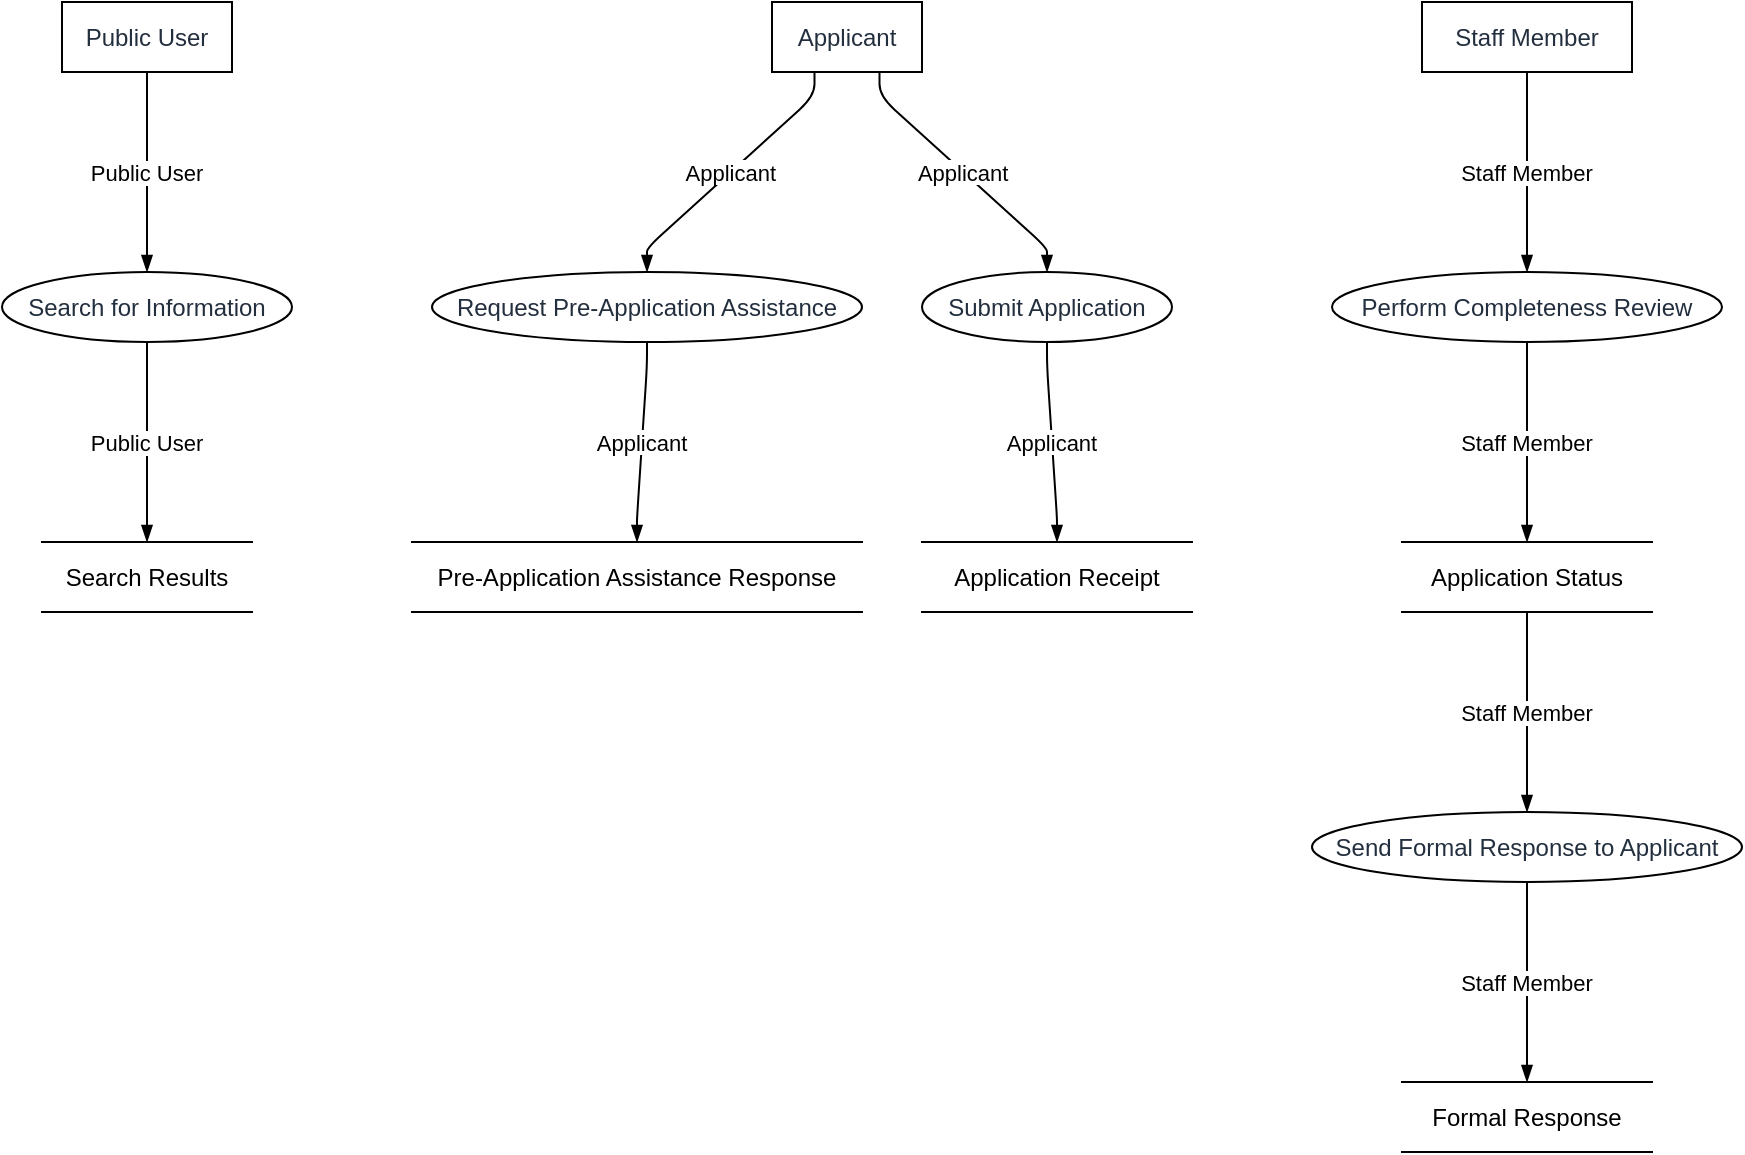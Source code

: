 <mxfile version="23.0.2" type="device">
  <diagram name="Page-1" id="LunJ-Ge0aoIlxJxTpS9c">
    <mxGraphModel dx="794" dy="511" grid="1" gridSize="10" guides="1" tooltips="1" connect="1" arrows="1" fold="1" page="1" pageScale="1" pageWidth="827" pageHeight="1169" math="0" shadow="0">
      <root>
        <mxCell id="0" />
        <mxCell id="1" parent="0" />
        <UserObject label="Public User" type="externalEntity" source="" flow="" placeholders="1" id="pTCkfOy4-pv1kZj0w1yc-1">
          <mxCell style="shape=rectangle;whiteSpace=wrap;html=1;fillColor=#ffffff;strokeColor=#000000;align=center;verticalAlign=middle;fontColor=#232F3E;" vertex="1" parent="1">
            <mxGeometry x="30" width="85" height="35" as="geometry" />
          </mxCell>
        </UserObject>
        <UserObject label="Search for Information" type="process" source="1" flow="Public User" placeholders="1" id="pTCkfOy4-pv1kZj0w1yc-2">
          <mxCell style="shape=ellipse;perimeter=ellipsePerimeter;whiteSpace=wrap;html=1;fillColor=#ffffff;strokeColor=#000000;align=center;verticalAlign=middle;fontColor=#232F3E;" vertex="1" parent="1">
            <mxGeometry y="135" width="145" height="35" as="geometry" />
          </mxCell>
        </UserObject>
        <UserObject label="Search Results" type="dataStore" source="2" flow="Public User" placeholders="1" id="pTCkfOy4-pv1kZj0w1yc-3">
          <mxCell style="html=1;dashed=0;whiteSpace=wrap;shape=partialRectangle;right=0;left=0;" vertex="1" parent="1">
            <mxGeometry x="20" y="270" width="105" height="35" as="geometry" />
          </mxCell>
        </UserObject>
        <UserObject label="Applicant" type="externalEntity" source="" flow="" placeholders="1" id="pTCkfOy4-pv1kZj0w1yc-4">
          <mxCell style="shape=rectangle;whiteSpace=wrap;html=1;fillColor=#ffffff;strokeColor=#000000;align=center;verticalAlign=middle;fontColor=#232F3E;" vertex="1" parent="1">
            <mxGeometry x="385" width="75" height="35" as="geometry" />
          </mxCell>
        </UserObject>
        <UserObject label="Request Pre-Application Assistance" type="process" source="4" flow="Applicant" placeholders="1" id="pTCkfOy4-pv1kZj0w1yc-5">
          <mxCell style="shape=ellipse;perimeter=ellipsePerimeter;whiteSpace=wrap;html=1;fillColor=#ffffff;strokeColor=#000000;align=center;verticalAlign=middle;fontColor=#232F3E;" vertex="1" parent="1">
            <mxGeometry x="215" y="135" width="215" height="35" as="geometry" />
          </mxCell>
        </UserObject>
        <UserObject label="Pre-Application Assistance Response" type="dataStore" source="5" flow="Applicant" placeholders="1" id="pTCkfOy4-pv1kZj0w1yc-6">
          <mxCell style="html=1;dashed=0;whiteSpace=wrap;shape=partialRectangle;right=0;left=0;" vertex="1" parent="1">
            <mxGeometry x="205" y="270" width="225" height="35" as="geometry" />
          </mxCell>
        </UserObject>
        <UserObject label="Submit Application" type="process" source="4" flow="Applicant" placeholders="1" id="pTCkfOy4-pv1kZj0w1yc-7">
          <mxCell style="shape=ellipse;perimeter=ellipsePerimeter;whiteSpace=wrap;html=1;fillColor=#ffffff;strokeColor=#000000;align=center;verticalAlign=middle;fontColor=#232F3E;" vertex="1" parent="1">
            <mxGeometry x="460" y="135" width="125" height="35" as="geometry" />
          </mxCell>
        </UserObject>
        <UserObject label="Application Receipt" type="dataStore" source="7" flow="Applicant" placeholders="1" id="pTCkfOy4-pv1kZj0w1yc-8">
          <mxCell style="html=1;dashed=0;whiteSpace=wrap;shape=partialRectangle;right=0;left=0;" vertex="1" parent="1">
            <mxGeometry x="460" y="270" width="135" height="35" as="geometry" />
          </mxCell>
        </UserObject>
        <UserObject label="Staff Member" type="externalEntity" source="" flow="" placeholders="1" id="pTCkfOy4-pv1kZj0w1yc-9">
          <mxCell style="shape=rectangle;whiteSpace=wrap;html=1;fillColor=#ffffff;strokeColor=#000000;align=center;verticalAlign=middle;fontColor=#232F3E;" vertex="1" parent="1">
            <mxGeometry x="710" width="105" height="35" as="geometry" />
          </mxCell>
        </UserObject>
        <UserObject label="Perform Completeness Review" type="process" source="9" flow="Staff Member" placeholders="1" id="pTCkfOy4-pv1kZj0w1yc-10">
          <mxCell style="shape=ellipse;perimeter=ellipsePerimeter;whiteSpace=wrap;html=1;fillColor=#ffffff;strokeColor=#000000;align=center;verticalAlign=middle;fontColor=#232F3E;" vertex="1" parent="1">
            <mxGeometry x="665" y="135" width="195" height="35" as="geometry" />
          </mxCell>
        </UserObject>
        <UserObject label="Application Status" type="dataStore" source="10" flow="Staff Member" placeholders="1" id="pTCkfOy4-pv1kZj0w1yc-11">
          <mxCell style="html=1;dashed=0;whiteSpace=wrap;shape=partialRectangle;right=0;left=0;" vertex="1" parent="1">
            <mxGeometry x="700" y="270" width="125" height="35" as="geometry" />
          </mxCell>
        </UserObject>
        <UserObject label="Send Formal Response to Applicant" type="process" source="11" flow="Staff Member" placeholders="1" id="pTCkfOy4-pv1kZj0w1yc-12">
          <mxCell style="shape=ellipse;perimeter=ellipsePerimeter;whiteSpace=wrap;html=1;fillColor=#ffffff;strokeColor=#000000;align=center;verticalAlign=middle;fontColor=#232F3E;" vertex="1" parent="1">
            <mxGeometry x="655" y="405" width="215" height="35" as="geometry" />
          </mxCell>
        </UserObject>
        <UserObject label="Formal Response" type="dataStore" source="12" flow="Staff Member" placeholders="1" id="pTCkfOy4-pv1kZj0w1yc-13">
          <mxCell style="html=1;dashed=0;whiteSpace=wrap;shape=partialRectangle;right=0;left=0;" vertex="1" parent="1">
            <mxGeometry x="700" y="540" width="125" height="35" as="geometry" />
          </mxCell>
        </UserObject>
        <mxCell id="pTCkfOy4-pv1kZj0w1yc-14" value="Public User" style="endArrow=blockThin;endFill=1;fontSize=11;orthogonal=1;noEdgeStyle=1;" edge="1" parent="1" source="pTCkfOy4-pv1kZj0w1yc-1" target="pTCkfOy4-pv1kZj0w1yc-2">
          <mxGeometry relative="1" as="geometry">
            <Array as="points">
              <mxPoint x="72.5" y="47" />
              <mxPoint x="72.5" y="123" />
            </Array>
          </mxGeometry>
        </mxCell>
        <mxCell id="pTCkfOy4-pv1kZj0w1yc-15" value="Public User" style="endArrow=blockThin;endFill=1;fontSize=11;orthogonal=1;noEdgeStyle=1;" edge="1" parent="1" source="pTCkfOy4-pv1kZj0w1yc-2" target="pTCkfOy4-pv1kZj0w1yc-3">
          <mxGeometry relative="1" as="geometry">
            <Array as="points">
              <mxPoint x="72.5" y="182" />
              <mxPoint x="72.5" y="258" />
            </Array>
          </mxGeometry>
        </mxCell>
        <mxCell id="pTCkfOy4-pv1kZj0w1yc-16" value="Applicant" style="endArrow=blockThin;endFill=1;fontSize=11;orthogonal=1;noEdgeStyle=1;" edge="1" parent="1" source="pTCkfOy4-pv1kZj0w1yc-4" target="pTCkfOy4-pv1kZj0w1yc-5">
          <mxGeometry relative="1" as="geometry">
            <Array as="points">
              <mxPoint x="406.25" y="47" />
              <mxPoint x="322.5" y="123" />
            </Array>
          </mxGeometry>
        </mxCell>
        <mxCell id="pTCkfOy4-pv1kZj0w1yc-17" value="Applicant" style="endArrow=blockThin;endFill=1;fontSize=11;orthogonal=1;noEdgeStyle=1;" edge="1" parent="1" source="pTCkfOy4-pv1kZj0w1yc-5" target="pTCkfOy4-pv1kZj0w1yc-6">
          <mxGeometry relative="1" as="geometry">
            <Array as="points">
              <mxPoint x="322.5" y="182" />
              <mxPoint x="317.5" y="258" />
            </Array>
          </mxGeometry>
        </mxCell>
        <mxCell id="pTCkfOy4-pv1kZj0w1yc-18" value="Applicant" style="endArrow=blockThin;endFill=1;fontSize=11;orthogonal=1;noEdgeStyle=1;" edge="1" parent="1" source="pTCkfOy4-pv1kZj0w1yc-4" target="pTCkfOy4-pv1kZj0w1yc-7">
          <mxGeometry relative="1" as="geometry">
            <Array as="points">
              <mxPoint x="438.75" y="47" />
              <mxPoint x="522.5" y="123" />
            </Array>
          </mxGeometry>
        </mxCell>
        <mxCell id="pTCkfOy4-pv1kZj0w1yc-19" value="Applicant" style="endArrow=blockThin;endFill=1;fontSize=11;orthogonal=1;noEdgeStyle=1;" edge="1" parent="1" source="pTCkfOy4-pv1kZj0w1yc-7" target="pTCkfOy4-pv1kZj0w1yc-8">
          <mxGeometry relative="1" as="geometry">
            <Array as="points">
              <mxPoint x="522.5" y="182" />
              <mxPoint x="527.5" y="258" />
            </Array>
          </mxGeometry>
        </mxCell>
        <mxCell id="pTCkfOy4-pv1kZj0w1yc-20" value="Staff Member" style="endArrow=blockThin;endFill=1;fontSize=11;orthogonal=1;noEdgeStyle=1;" edge="1" parent="1" source="pTCkfOy4-pv1kZj0w1yc-9" target="pTCkfOy4-pv1kZj0w1yc-10">
          <mxGeometry relative="1" as="geometry">
            <Array as="points">
              <mxPoint x="762.5" y="47" />
              <mxPoint x="762.5" y="123" />
            </Array>
          </mxGeometry>
        </mxCell>
        <mxCell id="pTCkfOy4-pv1kZj0w1yc-21" value="Staff Member" style="endArrow=blockThin;endFill=1;fontSize=11;orthogonal=1;noEdgeStyle=1;" edge="1" parent="1" source="pTCkfOy4-pv1kZj0w1yc-10" target="pTCkfOy4-pv1kZj0w1yc-11">
          <mxGeometry relative="1" as="geometry">
            <Array as="points">
              <mxPoint x="762.5" y="182" />
              <mxPoint x="762.5" y="258" />
            </Array>
          </mxGeometry>
        </mxCell>
        <mxCell id="pTCkfOy4-pv1kZj0w1yc-22" value="Staff Member" style="endArrow=blockThin;endFill=1;fontSize=11;orthogonal=1;noEdgeStyle=1;" edge="1" parent="1" source="pTCkfOy4-pv1kZj0w1yc-11" target="pTCkfOy4-pv1kZj0w1yc-12">
          <mxGeometry relative="1" as="geometry">
            <Array as="points">
              <mxPoint x="762.5" y="317" />
              <mxPoint x="762.5" y="393" />
            </Array>
          </mxGeometry>
        </mxCell>
        <mxCell id="pTCkfOy4-pv1kZj0w1yc-23" value="Staff Member" style="endArrow=blockThin;endFill=1;fontSize=11;orthogonal=1;noEdgeStyle=1;" edge="1" parent="1" source="pTCkfOy4-pv1kZj0w1yc-12" target="pTCkfOy4-pv1kZj0w1yc-13">
          <mxGeometry relative="1" as="geometry">
            <Array as="points">
              <mxPoint x="762.5" y="452" />
              <mxPoint x="762.5" y="528" />
            </Array>
          </mxGeometry>
        </mxCell>
      </root>
    </mxGraphModel>
  </diagram>
</mxfile>
